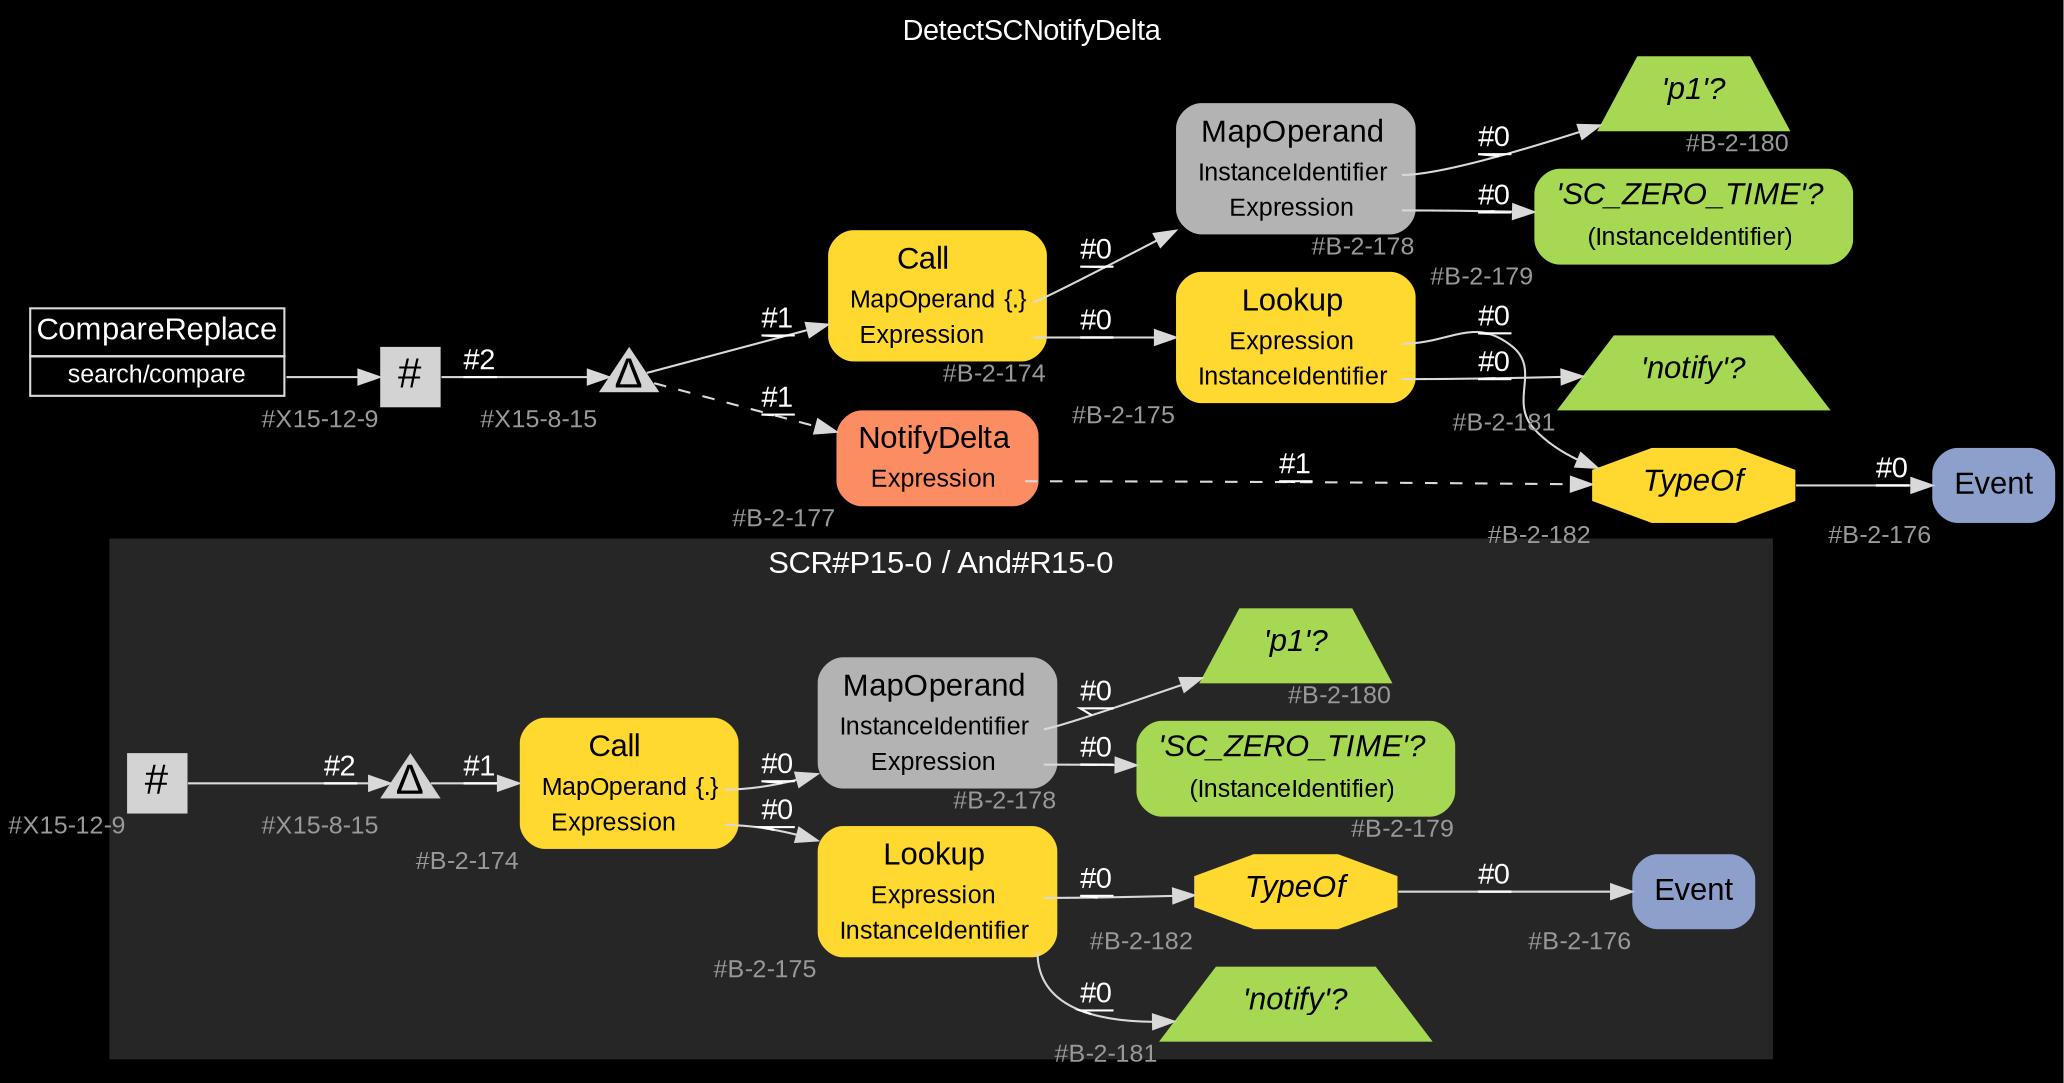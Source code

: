 digraph "DetectSCNotifyDelta" {
label = "DetectSCNotifyDelta"
labelloc = t
graph [
    rankdir = "LR"
    ranksep = 0.3
    bgcolor = black
    color = grey85
    fontcolor = white
    fontname = "Arial"
];
node [
    fontname = "Arial"
];
edge [
    fontname = "Arial"
];

// -------------------- figure And#R15-0 --------------------
// -------- region And#R15-0 ----------
subgraph "clusterAnd#R15-0" {
    label = "SCR#P15-0 / And#R15-0"
    style = "filled"
    color = gray15
    fontsize = "15"
    // -------- block And#R15-0/#B-2-179 ----------
    "And#R15-0/#B-2-179" [
        fillcolor = "/set28/5"
        xlabel = "#B-2-179"
        fontsize = "12"
        fontcolor = grey60
        shape = "plaintext"
        label = <<TABLE BORDER="0" CELLBORDER="0" CELLSPACING="0">
         <TR><TD><FONT COLOR="black" POINT-SIZE="15"><I>'SC_ZERO_TIME'?</I></FONT></TD></TR>
         <TR><TD><FONT COLOR="black" POINT-SIZE="12">(InstanceIdentifier)</FONT></TD><TD PORT="port0"></TD></TR>
        </TABLE>>
        style = "rounded,filled"
    ];
    
    // -------- block And#R15-0/#B-2-178 ----------
    "And#R15-0/#B-2-178" [
        fillcolor = "/set28/8"
        xlabel = "#B-2-178"
        fontsize = "12"
        fontcolor = grey60
        shape = "plaintext"
        label = <<TABLE BORDER="0" CELLBORDER="0" CELLSPACING="0">
         <TR><TD><FONT COLOR="black" POINT-SIZE="15">MapOperand</FONT></TD></TR>
         <TR><TD><FONT COLOR="black" POINT-SIZE="12">InstanceIdentifier</FONT></TD><TD PORT="port0"></TD></TR>
         <TR><TD><FONT COLOR="black" POINT-SIZE="12">Expression</FONT></TD><TD PORT="port1"></TD></TR>
        </TABLE>>
        style = "rounded,filled"
    ];
    
    // -------- block And#R15-0/#B-2-180 ----------
    "And#R15-0/#B-2-180" [
        fillcolor = "/set28/5"
        xlabel = "#B-2-180"
        fontsize = "12"
        fontcolor = grey60
        shape = "trapezium"
        label = <<FONT COLOR="black" POINT-SIZE="15"><I>'p1'?</I></FONT>>
        style = "filled"
        penwidth = 0.0
    ];
    
    // -------- block And#R15-0/#B-2-182 ----------
    "And#R15-0/#B-2-182" [
        fillcolor = "/set28/6"
        xlabel = "#B-2-182"
        fontsize = "12"
        fontcolor = grey60
        shape = "octagon"
        label = <<FONT COLOR="black" POINT-SIZE="15"><I>TypeOf</I></FONT>>
        style = "filled"
        penwidth = 0.0
    ];
    
    // -------- block And#R15-0/#B-2-174 ----------
    "And#R15-0/#B-2-174" [
        fillcolor = "/set28/6"
        xlabel = "#B-2-174"
        fontsize = "12"
        fontcolor = grey60
        shape = "plaintext"
        label = <<TABLE BORDER="0" CELLBORDER="0" CELLSPACING="0">
         <TR><TD><FONT COLOR="black" POINT-SIZE="15">Call</FONT></TD></TR>
         <TR><TD><FONT COLOR="black" POINT-SIZE="12">MapOperand</FONT></TD><TD PORT="port0"><FONT COLOR="black" POINT-SIZE="12">{.}</FONT></TD></TR>
         <TR><TD><FONT COLOR="black" POINT-SIZE="12">Expression</FONT></TD><TD PORT="port1"></TD></TR>
        </TABLE>>
        style = "rounded,filled"
    ];
    
    // -------- block And#R15-0/#B-2-176 ----------
    "And#R15-0/#B-2-176" [
        fillcolor = "/set28/3"
        xlabel = "#B-2-176"
        fontsize = "12"
        fontcolor = grey60
        shape = "plaintext"
        label = <<TABLE BORDER="0" CELLBORDER="0" CELLSPACING="0">
         <TR><TD><FONT COLOR="black" POINT-SIZE="15">Event</FONT></TD></TR>
        </TABLE>>
        style = "rounded,filled"
    ];
    
    // -------- block And#R15-0/#X15-12-9 ----------
    "And#R15-0/#X15-12-9" [
        xlabel = "#X15-12-9"
        fontsize = "12"
        fontcolor = grey60
        shape = "square"
        label = <<FONT COLOR="black" POINT-SIZE="20">#</FONT>>
        style = "filled"
        penwidth = 0.0
        fixedsize = true
        width = 0.4
        height = 0.4
    ];
    
    // -------- block And#R15-0/#B-2-181 ----------
    "And#R15-0/#B-2-181" [
        fillcolor = "/set28/5"
        xlabel = "#B-2-181"
        fontsize = "12"
        fontcolor = grey60
        shape = "trapezium"
        label = <<FONT COLOR="black" POINT-SIZE="15"><I>'notify'?</I></FONT>>
        style = "filled"
        penwidth = 0.0
    ];
    
    // -------- block And#R15-0/#B-2-175 ----------
    "And#R15-0/#B-2-175" [
        fillcolor = "/set28/6"
        xlabel = "#B-2-175"
        fontsize = "12"
        fontcolor = grey60
        shape = "plaintext"
        label = <<TABLE BORDER="0" CELLBORDER="0" CELLSPACING="0">
         <TR><TD><FONT COLOR="black" POINT-SIZE="15">Lookup</FONT></TD></TR>
         <TR><TD><FONT COLOR="black" POINT-SIZE="12">Expression</FONT></TD><TD PORT="port0"></TD></TR>
         <TR><TD><FONT COLOR="black" POINT-SIZE="12">InstanceIdentifier</FONT></TD><TD PORT="port1"></TD></TR>
        </TABLE>>
        style = "rounded,filled"
    ];
    
    // -------- block And#R15-0/#X15-8-15 ----------
    "And#R15-0/#X15-8-15" [
        xlabel = "#X15-8-15"
        fontsize = "12"
        fontcolor = grey60
        shape = "triangle"
        label = <<FONT COLOR="black" POINT-SIZE="20">Δ</FONT>>
        style = "filled"
        penwidth = 0.0
        fixedsize = true
        width = 0.4
        height = 0.4
    ];
    
}

"And#R15-0/#B-2-178":port0 -> "And#R15-0/#B-2-180" [
    label = "#0"
    decorate = true
    color = grey85
    fontcolor = white
];

"And#R15-0/#B-2-178":port1 -> "And#R15-0/#B-2-179" [
    label = "#0"
    decorate = true
    color = grey85
    fontcolor = white
];

"And#R15-0/#B-2-182" -> "And#R15-0/#B-2-176" [
    label = "#0"
    decorate = true
    color = grey85
    fontcolor = white
];

"And#R15-0/#B-2-174":port0 -> "And#R15-0/#B-2-178" [
    label = "#0"
    decorate = true
    color = grey85
    fontcolor = white
];

"And#R15-0/#B-2-174":port1 -> "And#R15-0/#B-2-175" [
    label = "#0"
    decorate = true
    color = grey85
    fontcolor = white
];

"And#R15-0/#X15-12-9" -> "And#R15-0/#X15-8-15" [
    label = "#2"
    decorate = true
    color = grey85
    fontcolor = white
];

"And#R15-0/#B-2-175":port0 -> "And#R15-0/#B-2-182" [
    label = "#0"
    decorate = true
    color = grey85
    fontcolor = white
];

"And#R15-0/#B-2-175":port1 -> "And#R15-0/#B-2-181" [
    label = "#0"
    decorate = true
    color = grey85
    fontcolor = white
];

"And#R15-0/#X15-8-15" -> "And#R15-0/#B-2-174" [
    label = "#1"
    decorate = true
    color = grey85
    fontcolor = white
];


// -------------------- transformation figure --------------------
// -------- block CR#X15-10-15 ----------
"CR#X15-10-15" [
    fillcolor = black
    fontsize = "12"
    fontcolor = grey60
    shape = "plaintext"
    label = <<TABLE BORDER="0" CELLBORDER="1" CELLSPACING="0">
     <TR><TD><FONT COLOR="white" POINT-SIZE="15">CompareReplace</FONT></TD></TR>
     <TR><TD PORT="port0"><FONT COLOR="white" POINT-SIZE="12">search/compare</FONT></TD></TR>
    </TABLE>>
    style = "filled"
    color = grey85
];

// -------- block #X15-12-9 ----------
"#X15-12-9" [
    xlabel = "#X15-12-9"
    fontsize = "12"
    fontcolor = grey60
    shape = "square"
    label = <<FONT COLOR="black" POINT-SIZE="20">#</FONT>>
    style = "filled"
    penwidth = 0.0
    fixedsize = true
    width = 0.4
    height = 0.4
];

// -------- block #X15-8-15 ----------
"#X15-8-15" [
    xlabel = "#X15-8-15"
    fontsize = "12"
    fontcolor = grey60
    shape = "triangle"
    label = <<FONT COLOR="black" POINT-SIZE="20">Δ</FONT>>
    style = "filled"
    penwidth = 0.0
    fixedsize = true
    width = 0.4
    height = 0.4
];

// -------- block #B-2-174 ----------
"#B-2-174" [
    fillcolor = "/set28/6"
    xlabel = "#B-2-174"
    fontsize = "12"
    fontcolor = grey60
    shape = "plaintext"
    label = <<TABLE BORDER="0" CELLBORDER="0" CELLSPACING="0">
     <TR><TD><FONT COLOR="black" POINT-SIZE="15">Call</FONT></TD></TR>
     <TR><TD><FONT COLOR="black" POINT-SIZE="12">MapOperand</FONT></TD><TD PORT="port0"><FONT COLOR="black" POINT-SIZE="12">{.}</FONT></TD></TR>
     <TR><TD><FONT COLOR="black" POINT-SIZE="12">Expression</FONT></TD><TD PORT="port1"></TD></TR>
    </TABLE>>
    style = "rounded,filled"
];

// -------- block #B-2-178 ----------
"#B-2-178" [
    fillcolor = "/set28/8"
    xlabel = "#B-2-178"
    fontsize = "12"
    fontcolor = grey60
    shape = "plaintext"
    label = <<TABLE BORDER="0" CELLBORDER="0" CELLSPACING="0">
     <TR><TD><FONT COLOR="black" POINT-SIZE="15">MapOperand</FONT></TD></TR>
     <TR><TD><FONT COLOR="black" POINT-SIZE="12">InstanceIdentifier</FONT></TD><TD PORT="port0"></TD></TR>
     <TR><TD><FONT COLOR="black" POINT-SIZE="12">Expression</FONT></TD><TD PORT="port1"></TD></TR>
    </TABLE>>
    style = "rounded,filled"
];

// -------- block #B-2-180 ----------
"#B-2-180" [
    fillcolor = "/set28/5"
    xlabel = "#B-2-180"
    fontsize = "12"
    fontcolor = grey60
    shape = "trapezium"
    label = <<FONT COLOR="black" POINT-SIZE="15"><I>'p1'?</I></FONT>>
    style = "filled"
    penwidth = 0.0
];

// -------- block #B-2-179 ----------
"#B-2-179" [
    fillcolor = "/set28/5"
    xlabel = "#B-2-179"
    fontsize = "12"
    fontcolor = grey60
    shape = "plaintext"
    label = <<TABLE BORDER="0" CELLBORDER="0" CELLSPACING="0">
     <TR><TD><FONT COLOR="black" POINT-SIZE="15"><I>'SC_ZERO_TIME'?</I></FONT></TD></TR>
     <TR><TD><FONT COLOR="black" POINT-SIZE="12">(InstanceIdentifier)</FONT></TD><TD PORT="port0"></TD></TR>
    </TABLE>>
    style = "rounded,filled"
];

// -------- block #B-2-175 ----------
"#B-2-175" [
    fillcolor = "/set28/6"
    xlabel = "#B-2-175"
    fontsize = "12"
    fontcolor = grey60
    shape = "plaintext"
    label = <<TABLE BORDER="0" CELLBORDER="0" CELLSPACING="0">
     <TR><TD><FONT COLOR="black" POINT-SIZE="15">Lookup</FONT></TD></TR>
     <TR><TD><FONT COLOR="black" POINT-SIZE="12">Expression</FONT></TD><TD PORT="port0"></TD></TR>
     <TR><TD><FONT COLOR="black" POINT-SIZE="12">InstanceIdentifier</FONT></TD><TD PORT="port1"></TD></TR>
    </TABLE>>
    style = "rounded,filled"
];

// -------- block #B-2-182 ----------
"#B-2-182" [
    fillcolor = "/set28/6"
    xlabel = "#B-2-182"
    fontsize = "12"
    fontcolor = grey60
    shape = "octagon"
    label = <<FONT COLOR="black" POINT-SIZE="15"><I>TypeOf</I></FONT>>
    style = "filled"
    penwidth = 0.0
];

// -------- block #B-2-176 ----------
"#B-2-176" [
    fillcolor = "/set28/3"
    xlabel = "#B-2-176"
    fontsize = "12"
    fontcolor = grey60
    shape = "plaintext"
    label = <<TABLE BORDER="0" CELLBORDER="0" CELLSPACING="0">
     <TR><TD><FONT COLOR="black" POINT-SIZE="15">Event</FONT></TD></TR>
    </TABLE>>
    style = "rounded,filled"
];

// -------- block #B-2-181 ----------
"#B-2-181" [
    fillcolor = "/set28/5"
    xlabel = "#B-2-181"
    fontsize = "12"
    fontcolor = grey60
    shape = "trapezium"
    label = <<FONT COLOR="black" POINT-SIZE="15"><I>'notify'?</I></FONT>>
    style = "filled"
    penwidth = 0.0
];

// -------- block #B-2-177 ----------
"#B-2-177" [
    fillcolor = "/set28/2"
    xlabel = "#B-2-177"
    fontsize = "12"
    fontcolor = grey60
    shape = "plaintext"
    label = <<TABLE BORDER="0" CELLBORDER="0" CELLSPACING="0">
     <TR><TD><FONT COLOR="black" POINT-SIZE="15">NotifyDelta</FONT></TD></TR>
     <TR><TD><FONT COLOR="black" POINT-SIZE="12">Expression</FONT></TD><TD PORT="port0"></TD></TR>
    </TABLE>>
    style = "rounded,filled"
];

"CR#X15-10-15":port0 -> "#X15-12-9" [
    label = ""
    decorate = true
    color = grey85
    fontcolor = white
];

"#X15-12-9" -> "#X15-8-15" [
    label = "#2"
    decorate = true
    color = grey85
    fontcolor = white
];

"#X15-8-15" -> "#B-2-174" [
    label = "#1"
    decorate = true
    color = grey85
    fontcolor = white
];

"#X15-8-15" -> "#B-2-177" [
    style="dashed"
    label = "#1"
    decorate = true
    color = grey85
    fontcolor = white
];

"#B-2-174":port0 -> "#B-2-178" [
    label = "#0"
    decorate = true
    color = grey85
    fontcolor = white
];

"#B-2-174":port1 -> "#B-2-175" [
    label = "#0"
    decorate = true
    color = grey85
    fontcolor = white
];

"#B-2-178":port0 -> "#B-2-180" [
    label = "#0"
    decorate = true
    color = grey85
    fontcolor = white
];

"#B-2-178":port1 -> "#B-2-179" [
    label = "#0"
    decorate = true
    color = grey85
    fontcolor = white
];

"#B-2-175":port0 -> "#B-2-182" [
    label = "#0"
    decorate = true
    color = grey85
    fontcolor = white
];

"#B-2-175":port1 -> "#B-2-181" [
    label = "#0"
    decorate = true
    color = grey85
    fontcolor = white
];

"#B-2-182" -> "#B-2-176" [
    label = "#0"
    decorate = true
    color = grey85
    fontcolor = white
];

"#B-2-177":port0 -> "#B-2-182" [
    style="dashed"
    label = "#1"
    decorate = true
    color = grey85
    fontcolor = white
];


}
